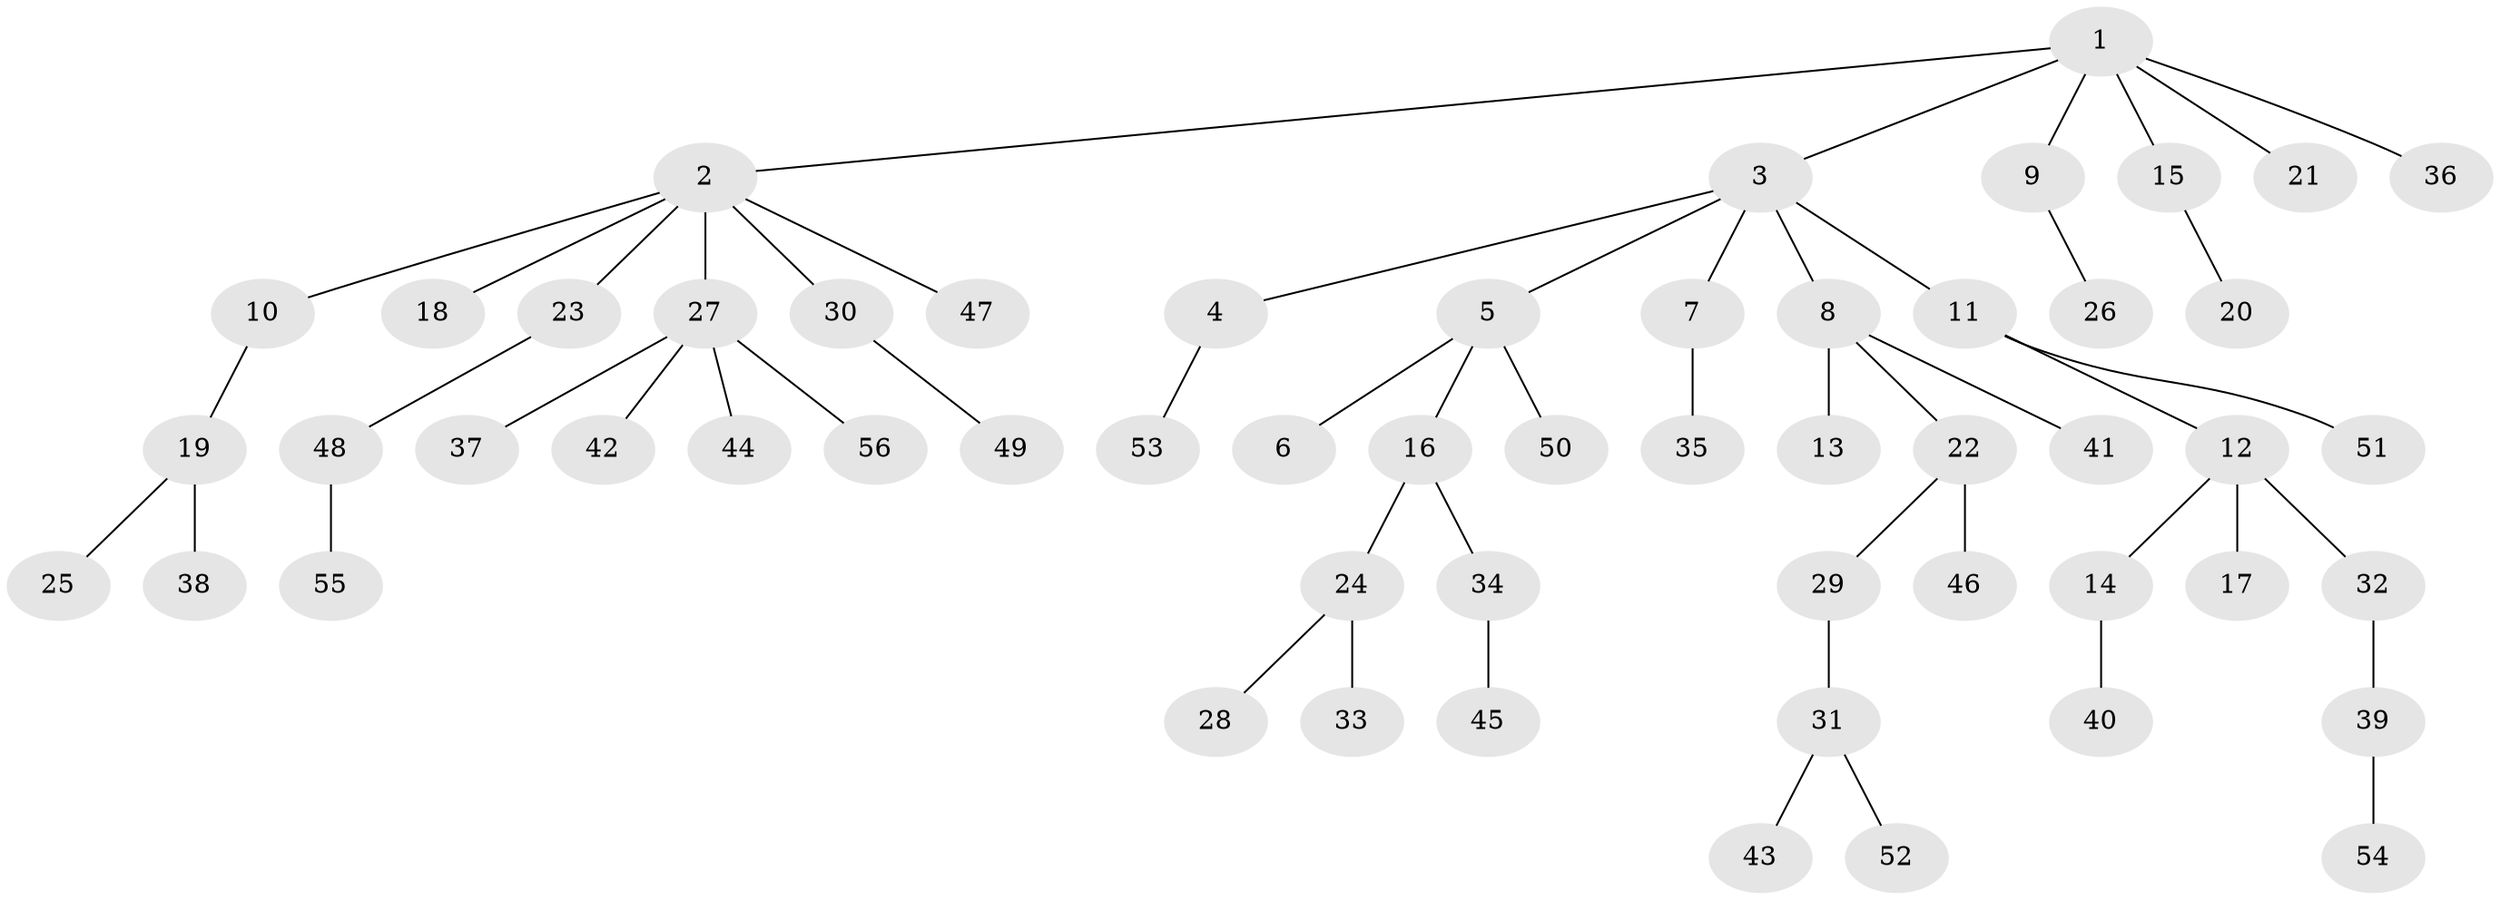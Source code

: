 // coarse degree distribution, {11: 0.02564102564102564, 6: 0.02564102564102564, 2: 0.20512820512820512, 3: 0.10256410256410256, 1: 0.5897435897435898, 4: 0.05128205128205128}
// Generated by graph-tools (version 1.1) at 2025/19/03/04/25 18:19:17]
// undirected, 56 vertices, 55 edges
graph export_dot {
graph [start="1"]
  node [color=gray90,style=filled];
  1;
  2;
  3;
  4;
  5;
  6;
  7;
  8;
  9;
  10;
  11;
  12;
  13;
  14;
  15;
  16;
  17;
  18;
  19;
  20;
  21;
  22;
  23;
  24;
  25;
  26;
  27;
  28;
  29;
  30;
  31;
  32;
  33;
  34;
  35;
  36;
  37;
  38;
  39;
  40;
  41;
  42;
  43;
  44;
  45;
  46;
  47;
  48;
  49;
  50;
  51;
  52;
  53;
  54;
  55;
  56;
  1 -- 2;
  1 -- 3;
  1 -- 9;
  1 -- 15;
  1 -- 21;
  1 -- 36;
  2 -- 10;
  2 -- 18;
  2 -- 23;
  2 -- 27;
  2 -- 30;
  2 -- 47;
  3 -- 4;
  3 -- 5;
  3 -- 7;
  3 -- 8;
  3 -- 11;
  4 -- 53;
  5 -- 6;
  5 -- 16;
  5 -- 50;
  7 -- 35;
  8 -- 13;
  8 -- 22;
  8 -- 41;
  9 -- 26;
  10 -- 19;
  11 -- 12;
  11 -- 51;
  12 -- 14;
  12 -- 17;
  12 -- 32;
  14 -- 40;
  15 -- 20;
  16 -- 24;
  16 -- 34;
  19 -- 25;
  19 -- 38;
  22 -- 29;
  22 -- 46;
  23 -- 48;
  24 -- 28;
  24 -- 33;
  27 -- 37;
  27 -- 42;
  27 -- 44;
  27 -- 56;
  29 -- 31;
  30 -- 49;
  31 -- 43;
  31 -- 52;
  32 -- 39;
  34 -- 45;
  39 -- 54;
  48 -- 55;
}
